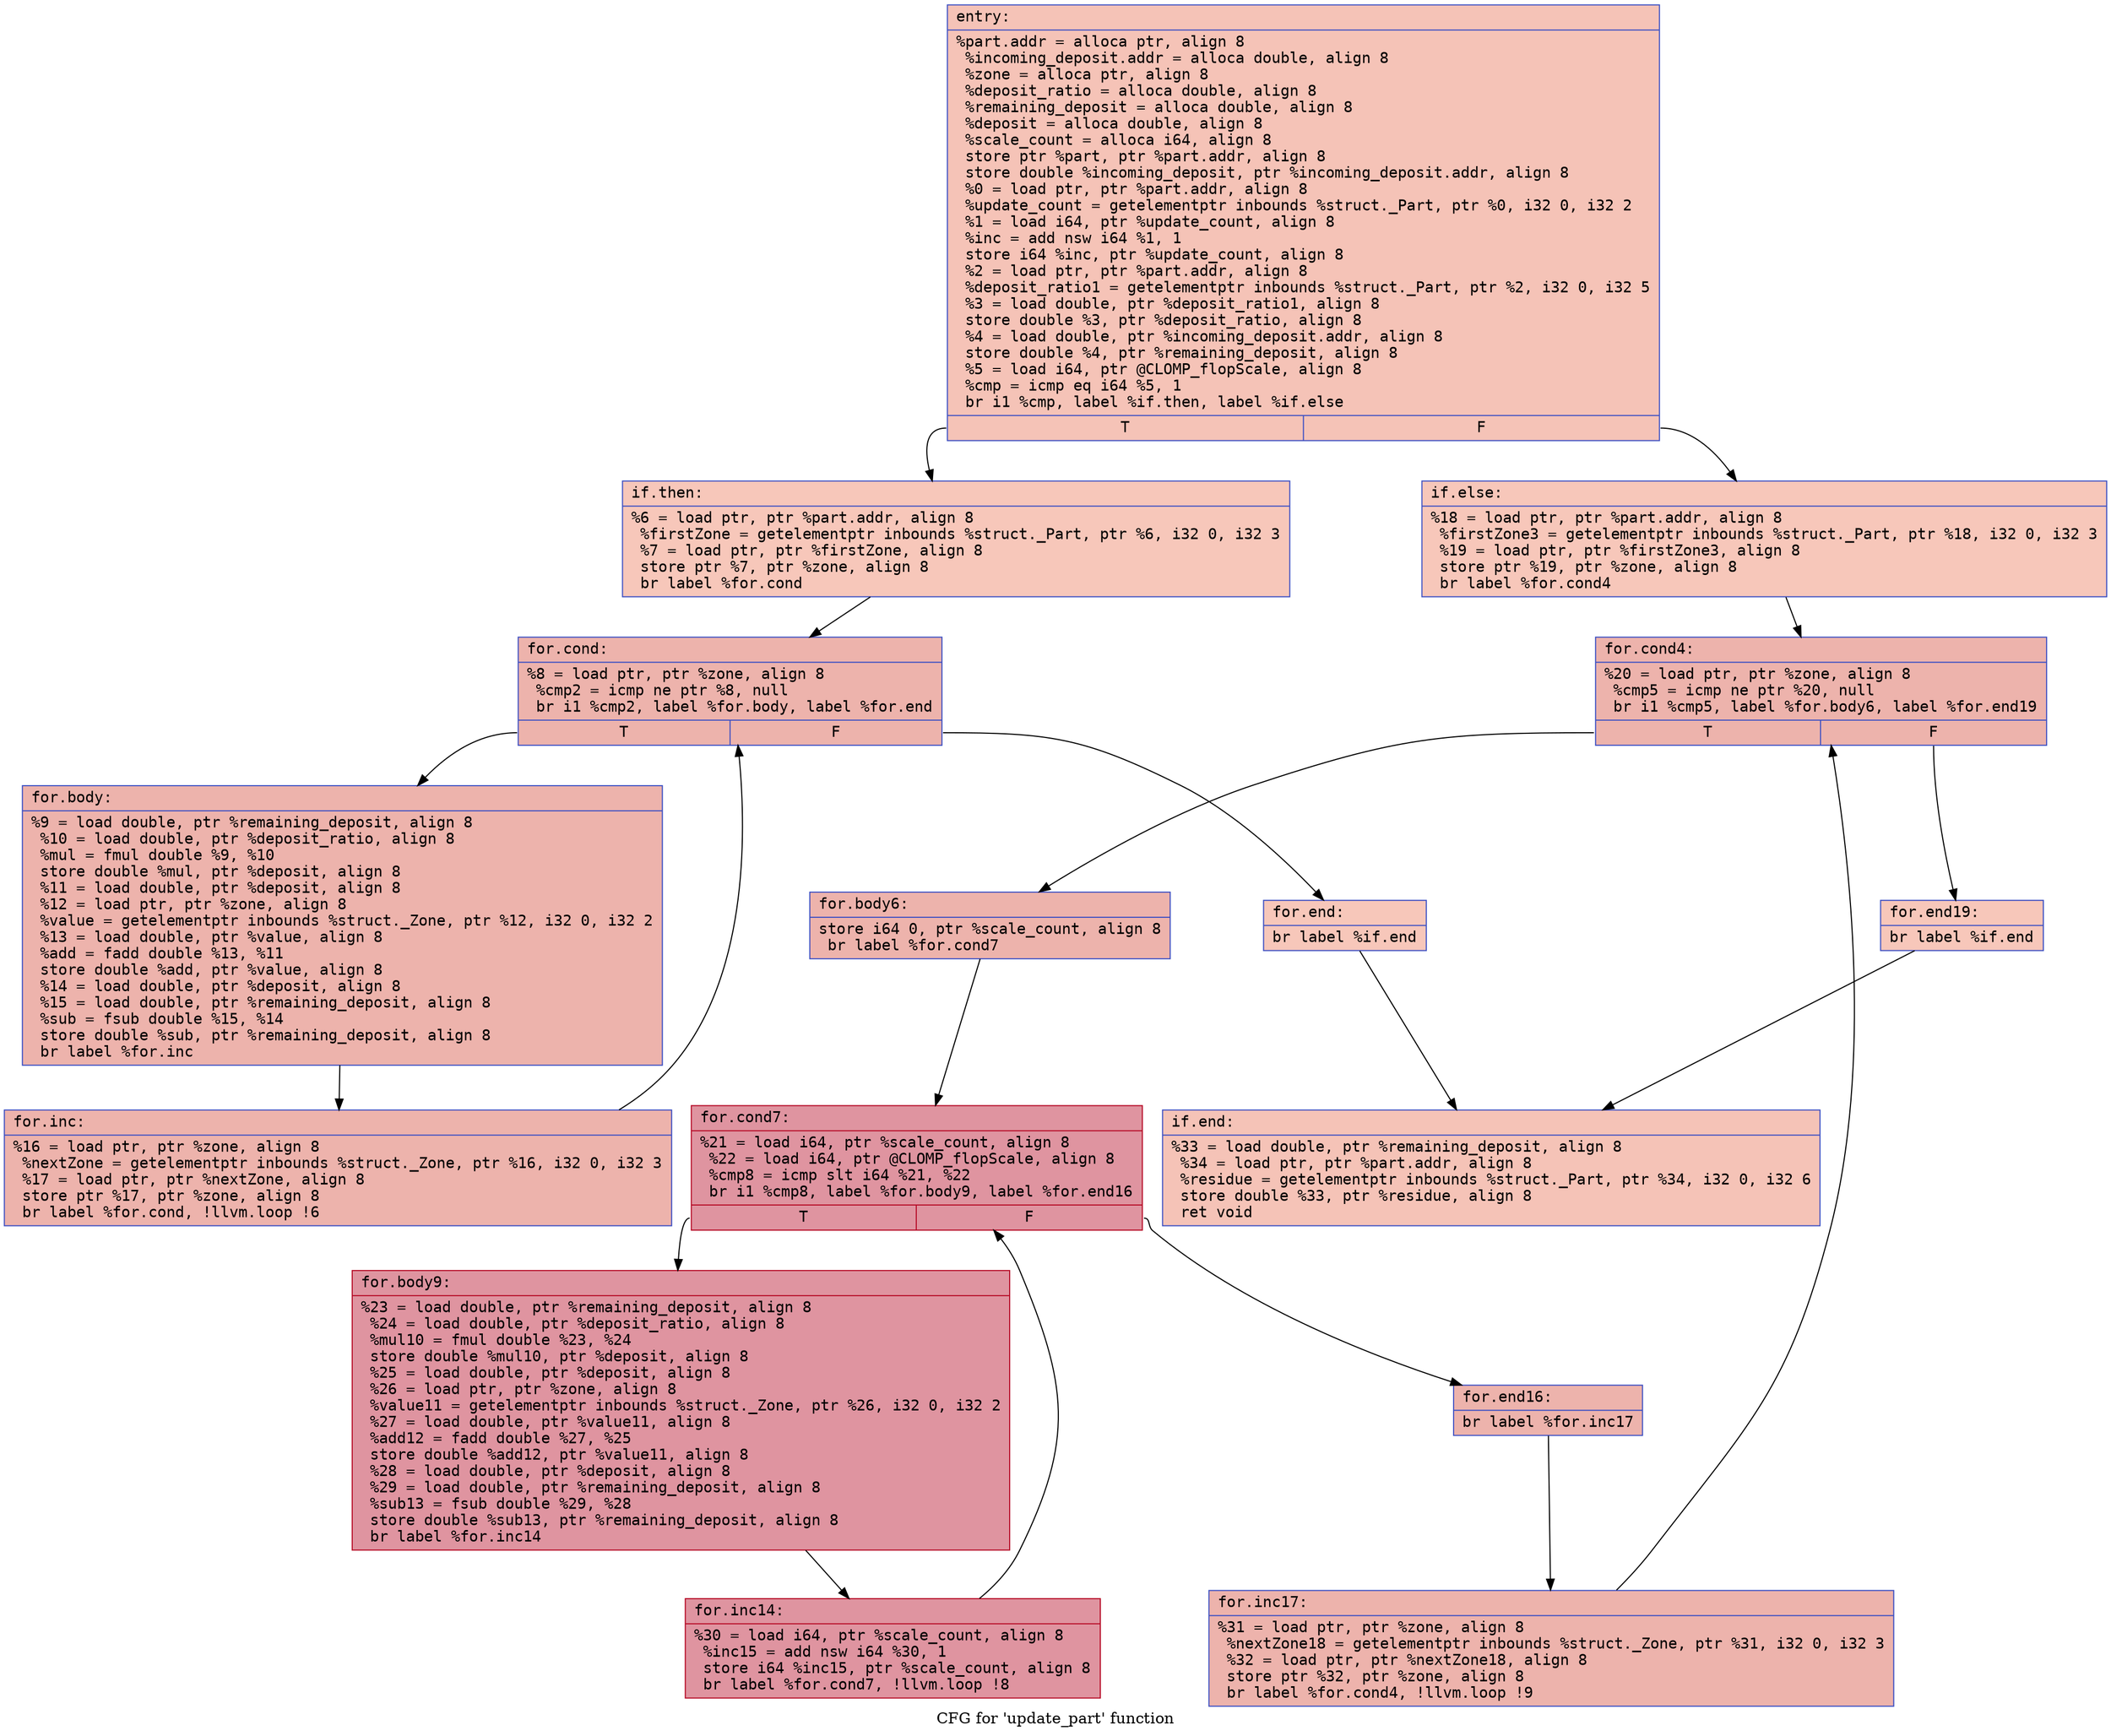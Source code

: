digraph "CFG for 'update_part' function" {
	label="CFG for 'update_part' function";

	Node0x5567ef55b130 [shape=record,color="#3d50c3ff", style=filled, fillcolor="#e8765c70" fontname="Courier",label="{entry:\l|  %part.addr = alloca ptr, align 8\l  %incoming_deposit.addr = alloca double, align 8\l  %zone = alloca ptr, align 8\l  %deposit_ratio = alloca double, align 8\l  %remaining_deposit = alloca double, align 8\l  %deposit = alloca double, align 8\l  %scale_count = alloca i64, align 8\l  store ptr %part, ptr %part.addr, align 8\l  store double %incoming_deposit, ptr %incoming_deposit.addr, align 8\l  %0 = load ptr, ptr %part.addr, align 8\l  %update_count = getelementptr inbounds %struct._Part, ptr %0, i32 0, i32 2\l  %1 = load i64, ptr %update_count, align 8\l  %inc = add nsw i64 %1, 1\l  store i64 %inc, ptr %update_count, align 8\l  %2 = load ptr, ptr %part.addr, align 8\l  %deposit_ratio1 = getelementptr inbounds %struct._Part, ptr %2, i32 0, i32 5\l  %3 = load double, ptr %deposit_ratio1, align 8\l  store double %3, ptr %deposit_ratio, align 8\l  %4 = load double, ptr %incoming_deposit.addr, align 8\l  store double %4, ptr %remaining_deposit, align 8\l  %5 = load i64, ptr @CLOMP_flopScale, align 8\l  %cmp = icmp eq i64 %5, 1\l  br i1 %cmp, label %if.then, label %if.else\l|{<s0>T|<s1>F}}"];
	Node0x5567ef55b130:s0 -> Node0x5567ef55c0e0[tooltip="entry -> if.then\nProbability 50.00%" ];
	Node0x5567ef55b130:s1 -> Node0x5567ef55c150[tooltip="entry -> if.else\nProbability 50.00%" ];
	Node0x5567ef55c0e0 [shape=record,color="#3d50c3ff", style=filled, fillcolor="#ec7f6370" fontname="Courier",label="{if.then:\l|  %6 = load ptr, ptr %part.addr, align 8\l  %firstZone = getelementptr inbounds %struct._Part, ptr %6, i32 0, i32 3\l  %7 = load ptr, ptr %firstZone, align 8\l  store ptr %7, ptr %zone, align 8\l  br label %for.cond\l}"];
	Node0x5567ef55c0e0 -> Node0x5567ef55c4d0[tooltip="if.then -> for.cond\nProbability 100.00%" ];
	Node0x5567ef55c4d0 [shape=record,color="#3d50c3ff", style=filled, fillcolor="#d6524470" fontname="Courier",label="{for.cond:\l|  %8 = load ptr, ptr %zone, align 8\l  %cmp2 = icmp ne ptr %8, null\l  br i1 %cmp2, label %for.body, label %for.end\l|{<s0>T|<s1>F}}"];
	Node0x5567ef55c4d0:s0 -> Node0x5567ef55c6c0[tooltip="for.cond -> for.body\nProbability 96.88%" ];
	Node0x5567ef55c4d0:s1 -> Node0x5567ef55c740[tooltip="for.cond -> for.end\nProbability 3.12%" ];
	Node0x5567ef55c6c0 [shape=record,color="#3d50c3ff", style=filled, fillcolor="#d6524470" fontname="Courier",label="{for.body:\l|  %9 = load double, ptr %remaining_deposit, align 8\l  %10 = load double, ptr %deposit_ratio, align 8\l  %mul = fmul double %9, %10\l  store double %mul, ptr %deposit, align 8\l  %11 = load double, ptr %deposit, align 8\l  %12 = load ptr, ptr %zone, align 8\l  %value = getelementptr inbounds %struct._Zone, ptr %12, i32 0, i32 2\l  %13 = load double, ptr %value, align 8\l  %add = fadd double %13, %11\l  store double %add, ptr %value, align 8\l  %14 = load double, ptr %deposit, align 8\l  %15 = load double, ptr %remaining_deposit, align 8\l  %sub = fsub double %15, %14\l  store double %sub, ptr %remaining_deposit, align 8\l  br label %for.inc\l}"];
	Node0x5567ef55c6c0 -> Node0x5567ef55bc10[tooltip="for.body -> for.inc\nProbability 100.00%" ];
	Node0x5567ef55bc10 [shape=record,color="#3d50c3ff", style=filled, fillcolor="#d6524470" fontname="Courier",label="{for.inc:\l|  %16 = load ptr, ptr %zone, align 8\l  %nextZone = getelementptr inbounds %struct._Zone, ptr %16, i32 0, i32 3\l  %17 = load ptr, ptr %nextZone, align 8\l  store ptr %17, ptr %zone, align 8\l  br label %for.cond, !llvm.loop !6\l}"];
	Node0x5567ef55bc10 -> Node0x5567ef55c4d0[tooltip="for.inc -> for.cond\nProbability 100.00%" ];
	Node0x5567ef55c740 [shape=record,color="#3d50c3ff", style=filled, fillcolor="#ec7f6370" fontname="Courier",label="{for.end:\l|  br label %if.end\l}"];
	Node0x5567ef55c740 -> Node0x5567ef55e1c0[tooltip="for.end -> if.end\nProbability 100.00%" ];
	Node0x5567ef55c150 [shape=record,color="#3d50c3ff", style=filled, fillcolor="#ec7f6370" fontname="Courier",label="{if.else:\l|  %18 = load ptr, ptr %part.addr, align 8\l  %firstZone3 = getelementptr inbounds %struct._Part, ptr %18, i32 0, i32 3\l  %19 = load ptr, ptr %firstZone3, align 8\l  store ptr %19, ptr %zone, align 8\l  br label %for.cond4\l}"];
	Node0x5567ef55c150 -> Node0x5567ef55e4e0[tooltip="if.else -> for.cond4\nProbability 100.00%" ];
	Node0x5567ef55e4e0 [shape=record,color="#3d50c3ff", style=filled, fillcolor="#d6524470" fontname="Courier",label="{for.cond4:\l|  %20 = load ptr, ptr %zone, align 8\l  %cmp5 = icmp ne ptr %20, null\l  br i1 %cmp5, label %for.body6, label %for.end19\l|{<s0>T|<s1>F}}"];
	Node0x5567ef55e4e0:s0 -> Node0x5567ef55e700[tooltip="for.cond4 -> for.body6\nProbability 96.88%" ];
	Node0x5567ef55e4e0:s1 -> Node0x5567ef55e780[tooltip="for.cond4 -> for.end19\nProbability 3.12%" ];
	Node0x5567ef55e700 [shape=record,color="#3d50c3ff", style=filled, fillcolor="#d6524470" fontname="Courier",label="{for.body6:\l|  store i64 0, ptr %scale_count, align 8\l  br label %for.cond7\l}"];
	Node0x5567ef55e700 -> Node0x5567ef55e950[tooltip="for.body6 -> for.cond7\nProbability 100.00%" ];
	Node0x5567ef55e950 [shape=record,color="#b70d28ff", style=filled, fillcolor="#b70d2870" fontname="Courier",label="{for.cond7:\l|  %21 = load i64, ptr %scale_count, align 8\l  %22 = load i64, ptr @CLOMP_flopScale, align 8\l  %cmp8 = icmp slt i64 %21, %22\l  br i1 %cmp8, label %for.body9, label %for.end16\l|{<s0>T|<s1>F}}"];
	Node0x5567ef55e950:s0 -> Node0x5567ef55ec20[tooltip="for.cond7 -> for.body9\nProbability 96.88%" ];
	Node0x5567ef55e950:s1 -> Node0x5567ef55ec70[tooltip="for.cond7 -> for.end16\nProbability 3.12%" ];
	Node0x5567ef55ec20 [shape=record,color="#b70d28ff", style=filled, fillcolor="#b70d2870" fontname="Courier",label="{for.body9:\l|  %23 = load double, ptr %remaining_deposit, align 8\l  %24 = load double, ptr %deposit_ratio, align 8\l  %mul10 = fmul double %23, %24\l  store double %mul10, ptr %deposit, align 8\l  %25 = load double, ptr %deposit, align 8\l  %26 = load ptr, ptr %zone, align 8\l  %value11 = getelementptr inbounds %struct._Zone, ptr %26, i32 0, i32 2\l  %27 = load double, ptr %value11, align 8\l  %add12 = fadd double %27, %25\l  store double %add12, ptr %value11, align 8\l  %28 = load double, ptr %deposit, align 8\l  %29 = load double, ptr %remaining_deposit, align 8\l  %sub13 = fsub double %29, %28\l  store double %sub13, ptr %remaining_deposit, align 8\l  br label %for.inc14\l}"];
	Node0x5567ef55ec20 -> Node0x5567ef55f6b0[tooltip="for.body9 -> for.inc14\nProbability 100.00%" ];
	Node0x5567ef55f6b0 [shape=record,color="#b70d28ff", style=filled, fillcolor="#b70d2870" fontname="Courier",label="{for.inc14:\l|  %30 = load i64, ptr %scale_count, align 8\l  %inc15 = add nsw i64 %30, 1\l  store i64 %inc15, ptr %scale_count, align 8\l  br label %for.cond7, !llvm.loop !8\l}"];
	Node0x5567ef55f6b0 -> Node0x5567ef55e950[tooltip="for.inc14 -> for.cond7\nProbability 100.00%" ];
	Node0x5567ef55ec70 [shape=record,color="#3d50c3ff", style=filled, fillcolor="#d6524470" fontname="Courier",label="{for.end16:\l|  br label %for.inc17\l}"];
	Node0x5567ef55ec70 -> Node0x5567ef55fb00[tooltip="for.end16 -> for.inc17\nProbability 100.00%" ];
	Node0x5567ef55fb00 [shape=record,color="#3d50c3ff", style=filled, fillcolor="#d6524470" fontname="Courier",label="{for.inc17:\l|  %31 = load ptr, ptr %zone, align 8\l  %nextZone18 = getelementptr inbounds %struct._Zone, ptr %31, i32 0, i32 3\l  %32 = load ptr, ptr %nextZone18, align 8\l  store ptr %32, ptr %zone, align 8\l  br label %for.cond4, !llvm.loop !9\l}"];
	Node0x5567ef55fb00 -> Node0x5567ef55e4e0[tooltip="for.inc17 -> for.cond4\nProbability 100.00%" ];
	Node0x5567ef55e780 [shape=record,color="#3d50c3ff", style=filled, fillcolor="#ec7f6370" fontname="Courier",label="{for.end19:\l|  br label %if.end\l}"];
	Node0x5567ef55e780 -> Node0x5567ef55e1c0[tooltip="for.end19 -> if.end\nProbability 100.00%" ];
	Node0x5567ef55e1c0 [shape=record,color="#3d50c3ff", style=filled, fillcolor="#e8765c70" fontname="Courier",label="{if.end:\l|  %33 = load double, ptr %remaining_deposit, align 8\l  %34 = load ptr, ptr %part.addr, align 8\l  %residue = getelementptr inbounds %struct._Part, ptr %34, i32 0, i32 6\l  store double %33, ptr %residue, align 8\l  ret void\l}"];
}

